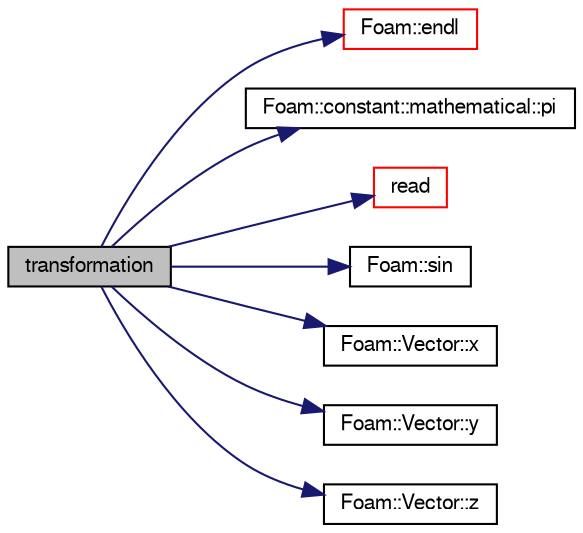 digraph "transformation"
{
  bgcolor="transparent";
  edge [fontname="FreeSans",fontsize="10",labelfontname="FreeSans",labelfontsize="10"];
  node [fontname="FreeSans",fontsize="10",shape=record];
  rankdir="LR";
  Node201 [label="transformation",height=0.2,width=0.4,color="black", fillcolor="grey75", style="filled", fontcolor="black"];
  Node201 -> Node202 [color="midnightblue",fontsize="10",style="solid",fontname="FreeSans"];
  Node202 [label="Foam::endl",height=0.2,width=0.4,color="red",URL="$a21124.html#a2db8fe02a0d3909e9351bb4275b23ce4",tooltip="Add newline and flush stream. "];
  Node201 -> Node204 [color="midnightblue",fontsize="10",style="solid",fontname="FreeSans"];
  Node204 [label="Foam::constant::mathematical::pi",height=0.2,width=0.4,color="black",URL="$a21162.html#a731b8788a4c01586c35266c7ca4fed04"];
  Node201 -> Node205 [color="midnightblue",fontsize="10",style="solid",fontname="FreeSans"];
  Node205 [label="read",height=0.2,width=0.4,color="red",URL="$a21398.html#afeed4512a4be2653bc44cb43a1ae0788",tooltip="Update properties from given dictionary. "];
  Node201 -> Node260 [color="midnightblue",fontsize="10",style="solid",fontname="FreeSans"];
  Node260 [label="Foam::sin",height=0.2,width=0.4,color="black",URL="$a21124.html#a4517d680df5510934705011b30dcefa6"];
  Node201 -> Node261 [color="midnightblue",fontsize="10",style="solid",fontname="FreeSans"];
  Node261 [label="Foam::Vector::x",height=0.2,width=0.4,color="black",URL="$a28442.html#a63327976e5a8359700064a02ae22548e"];
  Node201 -> Node262 [color="midnightblue",fontsize="10",style="solid",fontname="FreeSans"];
  Node262 [label="Foam::Vector::y",height=0.2,width=0.4,color="black",URL="$a28442.html#a1ee865f676fbac703a49c6654dd3ad74"];
  Node201 -> Node263 [color="midnightblue",fontsize="10",style="solid",fontname="FreeSans"];
  Node263 [label="Foam::Vector::z",height=0.2,width=0.4,color="black",URL="$a28442.html#a1c8320b15610de211ec70ef966581423"];
}
